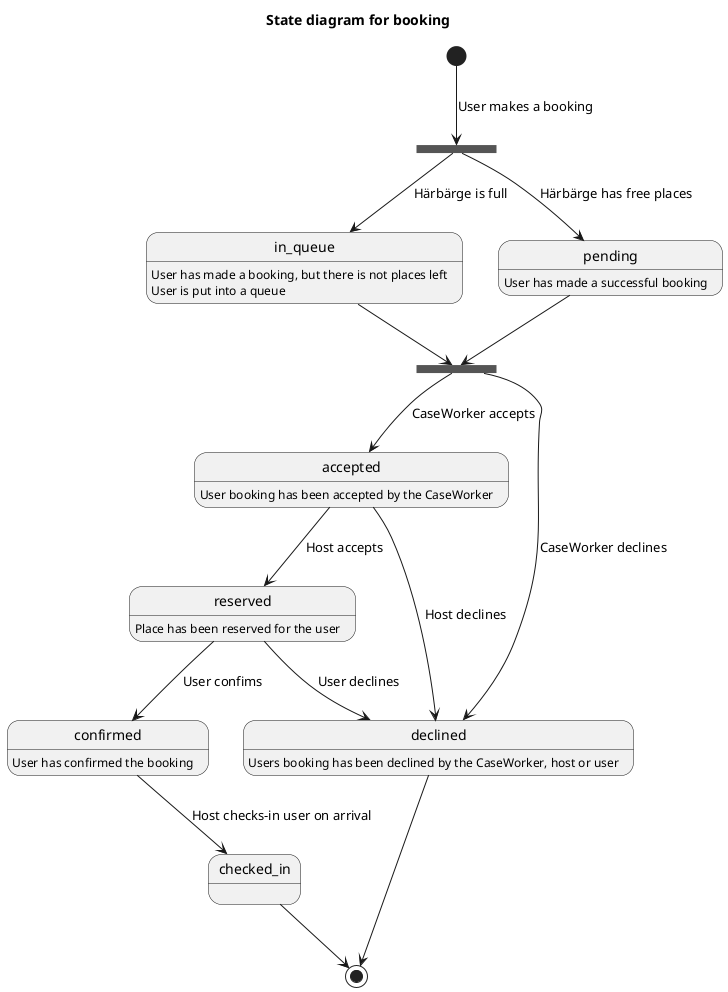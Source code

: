 

@startuml

title State diagram for booking

state in_queue
state pending
state accepted
state reserved
state confirmed
state checked_in
state declined

state booking_action <<fork>>
[*] --> booking_action : User makes a booking
booking_action --> pending : Härbärge has free places
booking_action --> in_queue : Härbärge is full

state approval_state <<fork>>
pending --> approval_state
in_queue --> approval_state

approval_state --> accepted : CaseWorker accepts
approval_state --> declined : CaseWorker declines

accepted --> reserved : Host accepts
accepted --> declined : Host declines

reserved --> confirmed : User confims
reserved --> declined : User declines
confirmed --> checked_in : Host checks-in user on arrival

checked_in --> [*]
declined --> [*]

pending: User has made a successful booking
in_queue: User has made a booking, but there is not places left
in_queue: User is put into a queue
accepted: User booking has been accepted by the CaseWorker
reserved: Place has been reserved for the user
declined: Users booking has been declined by the CaseWorker, host or user
confirmed: User has confirmed the booking

@enduml
